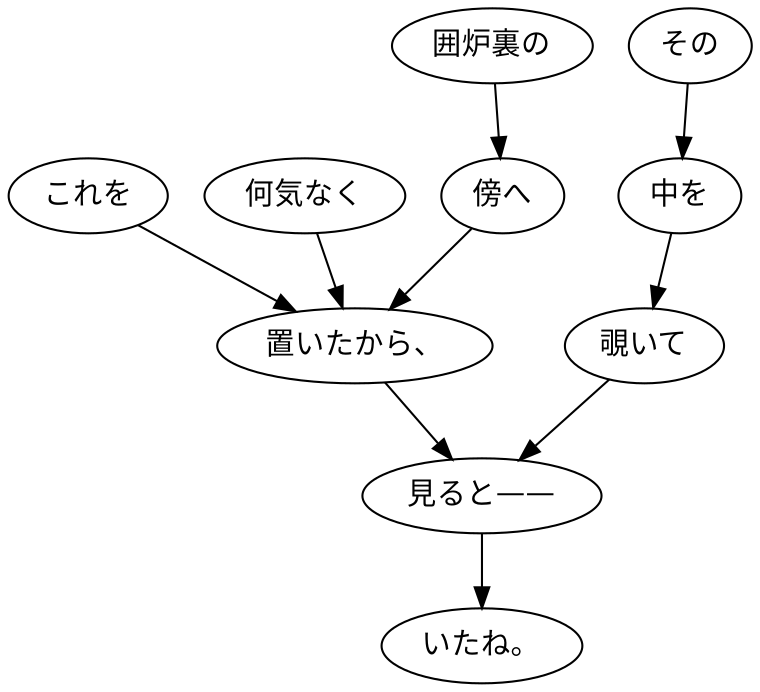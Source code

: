 digraph graph3611 {
	node0 [label="何気なく"];
	node1 [label="これを"];
	node2 [label="囲炉裏の"];
	node3 [label="傍へ"];
	node4 [label="置いたから、"];
	node5 [label="その"];
	node6 [label="中を"];
	node7 [label="覗いて"];
	node8 [label="見ると——"];
	node9 [label="いたね。"];
	node0 -> node4;
	node1 -> node4;
	node2 -> node3;
	node3 -> node4;
	node4 -> node8;
	node5 -> node6;
	node6 -> node7;
	node7 -> node8;
	node8 -> node9;
}
